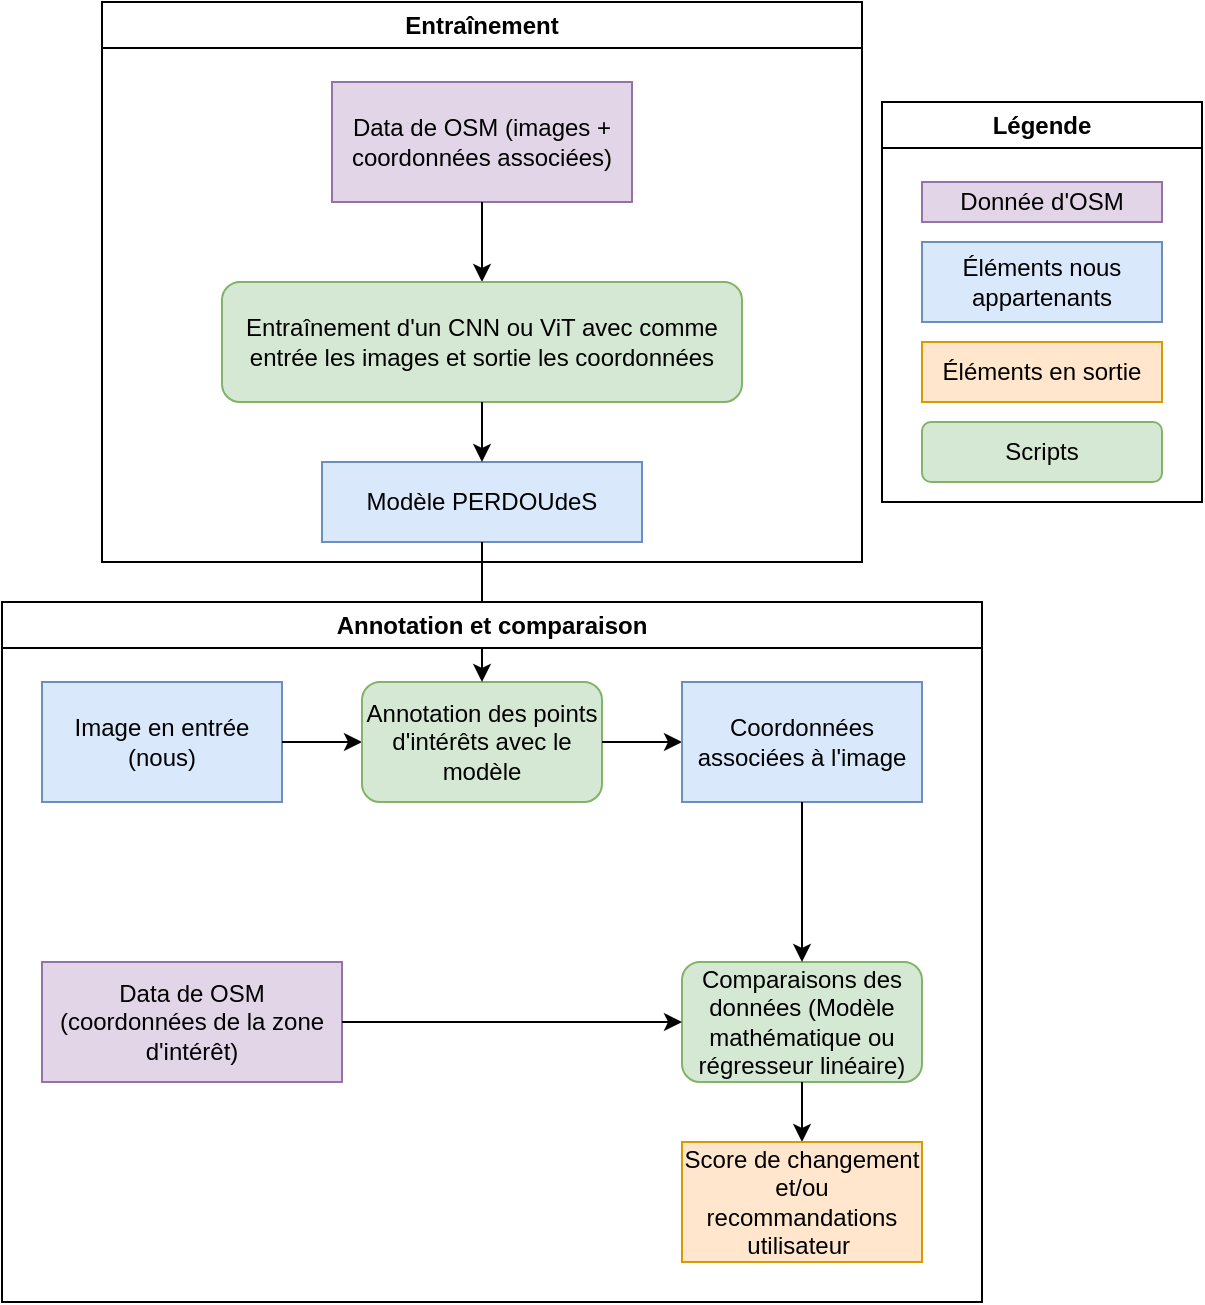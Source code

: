 <mxfile version="27.0.9">
  <diagram name="Page-1" id="p_Wgntsxyk8Eu4eA6bzl">
    <mxGraphModel dx="1426" dy="1912" grid="1" gridSize="10" guides="1" tooltips="1" connect="1" arrows="1" fold="1" page="1" pageScale="1" pageWidth="827" pageHeight="1169" math="0" shadow="0">
      <root>
        <mxCell id="0" />
        <mxCell id="1" parent="0" />
        <mxCell id="wRhiRbBeXMtbN0EerKrc-2" value="Image en entrée (nous)" style="rounded=0;whiteSpace=wrap;html=1;fillColor=#dae8fc;strokeColor=#6c8ebf;" vertex="1" parent="1">
          <mxGeometry x="150" y="320" width="120" height="60" as="geometry" />
        </mxCell>
        <mxCell id="wRhiRbBeXMtbN0EerKrc-3" value="" style="endArrow=classic;html=1;rounded=0;exitX=1;exitY=0.5;exitDx=0;exitDy=0;" edge="1" parent="1" source="wRhiRbBeXMtbN0EerKrc-2">
          <mxGeometry width="50" height="50" relative="1" as="geometry">
            <mxPoint x="390" y="480" as="sourcePoint" />
            <mxPoint x="310" y="350" as="targetPoint" />
          </mxGeometry>
        </mxCell>
        <mxCell id="wRhiRbBeXMtbN0EerKrc-5" value="Data de OSM (images + coordonnées associées)" style="rounded=0;whiteSpace=wrap;html=1;fillColor=#e1d5e7;strokeColor=#9673a6;" vertex="1" parent="1">
          <mxGeometry x="295" y="20" width="150" height="60" as="geometry" />
        </mxCell>
        <mxCell id="wRhiRbBeXMtbN0EerKrc-6" value="" style="endArrow=classic;html=1;rounded=0;exitX=0.5;exitY=1;exitDx=0;exitDy=0;" edge="1" parent="1" source="wRhiRbBeXMtbN0EerKrc-5">
          <mxGeometry width="50" height="50" relative="1" as="geometry">
            <mxPoint x="320" y="260" as="sourcePoint" />
            <mxPoint x="370" y="120" as="targetPoint" />
          </mxGeometry>
        </mxCell>
        <mxCell id="wRhiRbBeXMtbN0EerKrc-8" value="Entraînement d&#39;un CNN ou ViT avec comme entrée les images et sortie les coordonnées" style="rounded=1;whiteSpace=wrap;html=1;fillColor=#d5e8d4;strokeColor=#82b366;" vertex="1" parent="1">
          <mxGeometry x="240" y="120" width="260" height="60" as="geometry" />
        </mxCell>
        <mxCell id="wRhiRbBeXMtbN0EerKrc-9" value="Annotation des points d&#39;intérêts avec le modèle" style="rounded=1;whiteSpace=wrap;html=1;fillColor=#d5e8d4;strokeColor=#82b366;" vertex="1" parent="1">
          <mxGeometry x="310" y="320" width="120" height="60" as="geometry" />
        </mxCell>
        <mxCell id="wRhiRbBeXMtbN0EerKrc-11" value="Modèle PERDOUdeS" style="rounded=0;whiteSpace=wrap;html=1;fillColor=#dae8fc;strokeColor=#6c8ebf;" vertex="1" parent="1">
          <mxGeometry x="290" y="210" width="160" height="40" as="geometry" />
        </mxCell>
        <mxCell id="wRhiRbBeXMtbN0EerKrc-12" value="" style="endArrow=classic;html=1;rounded=0;exitX=0.5;exitY=1;exitDx=0;exitDy=0;" edge="1" parent="1" source="wRhiRbBeXMtbN0EerKrc-8">
          <mxGeometry width="50" height="50" relative="1" as="geometry">
            <mxPoint x="320" y="260" as="sourcePoint" />
            <mxPoint x="370" y="210" as="targetPoint" />
          </mxGeometry>
        </mxCell>
        <mxCell id="wRhiRbBeXMtbN0EerKrc-13" value="" style="endArrow=classic;html=1;rounded=0;exitX=0.5;exitY=1;exitDx=0;exitDy=0;entryX=0.5;entryY=0;entryDx=0;entryDy=0;" edge="1" parent="1" source="wRhiRbBeXMtbN0EerKrc-11" target="wRhiRbBeXMtbN0EerKrc-9">
          <mxGeometry width="50" height="50" relative="1" as="geometry">
            <mxPoint x="320" y="260" as="sourcePoint" />
            <mxPoint x="370" y="210" as="targetPoint" />
          </mxGeometry>
        </mxCell>
        <mxCell id="wRhiRbBeXMtbN0EerKrc-14" value="Entraînement" style="swimlane;whiteSpace=wrap;html=1;" vertex="1" parent="1">
          <mxGeometry x="180" y="-20" width="380" height="280" as="geometry" />
        </mxCell>
        <mxCell id="wRhiRbBeXMtbN0EerKrc-24" value="" style="endArrow=classic;html=1;rounded=0;exitX=1;exitY=0.5;exitDx=0;exitDy=0;" edge="1" parent="1" source="wRhiRbBeXMtbN0EerKrc-9">
          <mxGeometry width="50" height="50" relative="1" as="geometry">
            <mxPoint x="320" y="360" as="sourcePoint" />
            <mxPoint x="470" y="350" as="targetPoint" />
          </mxGeometry>
        </mxCell>
        <mxCell id="wRhiRbBeXMtbN0EerKrc-22" value="Annotation et comparaison" style="swimlane;whiteSpace=wrap;html=1;" vertex="1" parent="1">
          <mxGeometry x="130" y="280" width="490" height="350" as="geometry" />
        </mxCell>
        <mxCell id="wRhiRbBeXMtbN0EerKrc-16" value="Comparaisons des données (Modèle mathématique ou régresseur linéaire)" style="rounded=1;whiteSpace=wrap;html=1;fillColor=#d5e8d4;strokeColor=#82b366;" vertex="1" parent="wRhiRbBeXMtbN0EerKrc-22">
          <mxGeometry x="340" y="180" width="120" height="60" as="geometry" />
        </mxCell>
        <mxCell id="wRhiRbBeXMtbN0EerKrc-18" value="Data de OSM (coordonnées de la zone d&#39;intérêt)" style="rounded=0;whiteSpace=wrap;html=1;fillColor=#e1d5e7;strokeColor=#9673a6;" vertex="1" parent="wRhiRbBeXMtbN0EerKrc-22">
          <mxGeometry x="20" y="180" width="150" height="60" as="geometry" />
        </mxCell>
        <mxCell id="wRhiRbBeXMtbN0EerKrc-20" value="" style="endArrow=classic;html=1;rounded=0;exitX=0.5;exitY=1;exitDx=0;exitDy=0;" edge="1" parent="wRhiRbBeXMtbN0EerKrc-22" source="wRhiRbBeXMtbN0EerKrc-16" target="wRhiRbBeXMtbN0EerKrc-21">
          <mxGeometry width="50" height="50" relative="1" as="geometry">
            <mxPoint x="180" y="120" as="sourcePoint" />
            <mxPoint x="400" y="300" as="targetPoint" />
          </mxGeometry>
        </mxCell>
        <mxCell id="wRhiRbBeXMtbN0EerKrc-21" value="Score de changement et/ou recommandations utilisateur&amp;nbsp;" style="rounded=0;whiteSpace=wrap;html=1;fillColor=#ffe6cc;strokeColor=#d79b00;" vertex="1" parent="wRhiRbBeXMtbN0EerKrc-22">
          <mxGeometry x="340" y="270" width="120" height="60" as="geometry" />
        </mxCell>
        <mxCell id="wRhiRbBeXMtbN0EerKrc-25" value="Coordonnées associées à l&#39;image" style="rounded=0;whiteSpace=wrap;html=1;fillColor=#dae8fc;strokeColor=#6c8ebf;" vertex="1" parent="wRhiRbBeXMtbN0EerKrc-22">
          <mxGeometry x="340" y="40" width="120" height="60" as="geometry" />
        </mxCell>
        <mxCell id="wRhiRbBeXMtbN0EerKrc-28" value="" style="endArrow=classic;html=1;rounded=0;exitX=0.5;exitY=1;exitDx=0;exitDy=0;entryX=0.5;entryY=0;entryDx=0;entryDy=0;" edge="1" parent="wRhiRbBeXMtbN0EerKrc-22" source="wRhiRbBeXMtbN0EerKrc-25" target="wRhiRbBeXMtbN0EerKrc-16">
          <mxGeometry width="50" height="50" relative="1" as="geometry">
            <mxPoint x="190" y="80" as="sourcePoint" />
            <mxPoint x="240" y="30" as="targetPoint" />
          </mxGeometry>
        </mxCell>
        <mxCell id="wRhiRbBeXMtbN0EerKrc-29" value="" style="endArrow=classic;html=1;rounded=0;exitX=1;exitY=0.5;exitDx=0;exitDy=0;entryX=0;entryY=0.5;entryDx=0;entryDy=0;" edge="1" parent="wRhiRbBeXMtbN0EerKrc-22" source="wRhiRbBeXMtbN0EerKrc-18" target="wRhiRbBeXMtbN0EerKrc-16">
          <mxGeometry width="50" height="50" relative="1" as="geometry">
            <mxPoint x="190" y="80" as="sourcePoint" />
            <mxPoint x="240" y="30" as="targetPoint" />
          </mxGeometry>
        </mxCell>
        <mxCell id="wRhiRbBeXMtbN0EerKrc-31" value="Légende" style="swimlane;whiteSpace=wrap;html=1;" vertex="1" parent="1">
          <mxGeometry x="570" y="30" width="160" height="200" as="geometry" />
        </mxCell>
        <mxCell id="wRhiRbBeXMtbN0EerKrc-32" value="Donnée d&#39;OSM" style="rounded=0;whiteSpace=wrap;html=1;fillColor=#e1d5e7;strokeColor=#9673a6;" vertex="1" parent="wRhiRbBeXMtbN0EerKrc-31">
          <mxGeometry x="20" y="40" width="120" height="20" as="geometry" />
        </mxCell>
        <mxCell id="wRhiRbBeXMtbN0EerKrc-33" value="Éléments nous appartenants" style="rounded=0;whiteSpace=wrap;html=1;fillColor=#dae8fc;strokeColor=#6c8ebf;" vertex="1" parent="wRhiRbBeXMtbN0EerKrc-31">
          <mxGeometry x="20" y="70" width="120" height="40" as="geometry" />
        </mxCell>
        <mxCell id="wRhiRbBeXMtbN0EerKrc-34" value="Éléments en sortie" style="rounded=0;whiteSpace=wrap;html=1;fillColor=#ffe6cc;strokeColor=#d79b00;" vertex="1" parent="wRhiRbBeXMtbN0EerKrc-31">
          <mxGeometry x="20" y="120" width="120" height="30" as="geometry" />
        </mxCell>
        <mxCell id="wRhiRbBeXMtbN0EerKrc-35" value="Scripts" style="rounded=1;whiteSpace=wrap;html=1;fillColor=#d5e8d4;strokeColor=#82b366;" vertex="1" parent="wRhiRbBeXMtbN0EerKrc-31">
          <mxGeometry x="20" y="160" width="120" height="30" as="geometry" />
        </mxCell>
      </root>
    </mxGraphModel>
  </diagram>
</mxfile>
